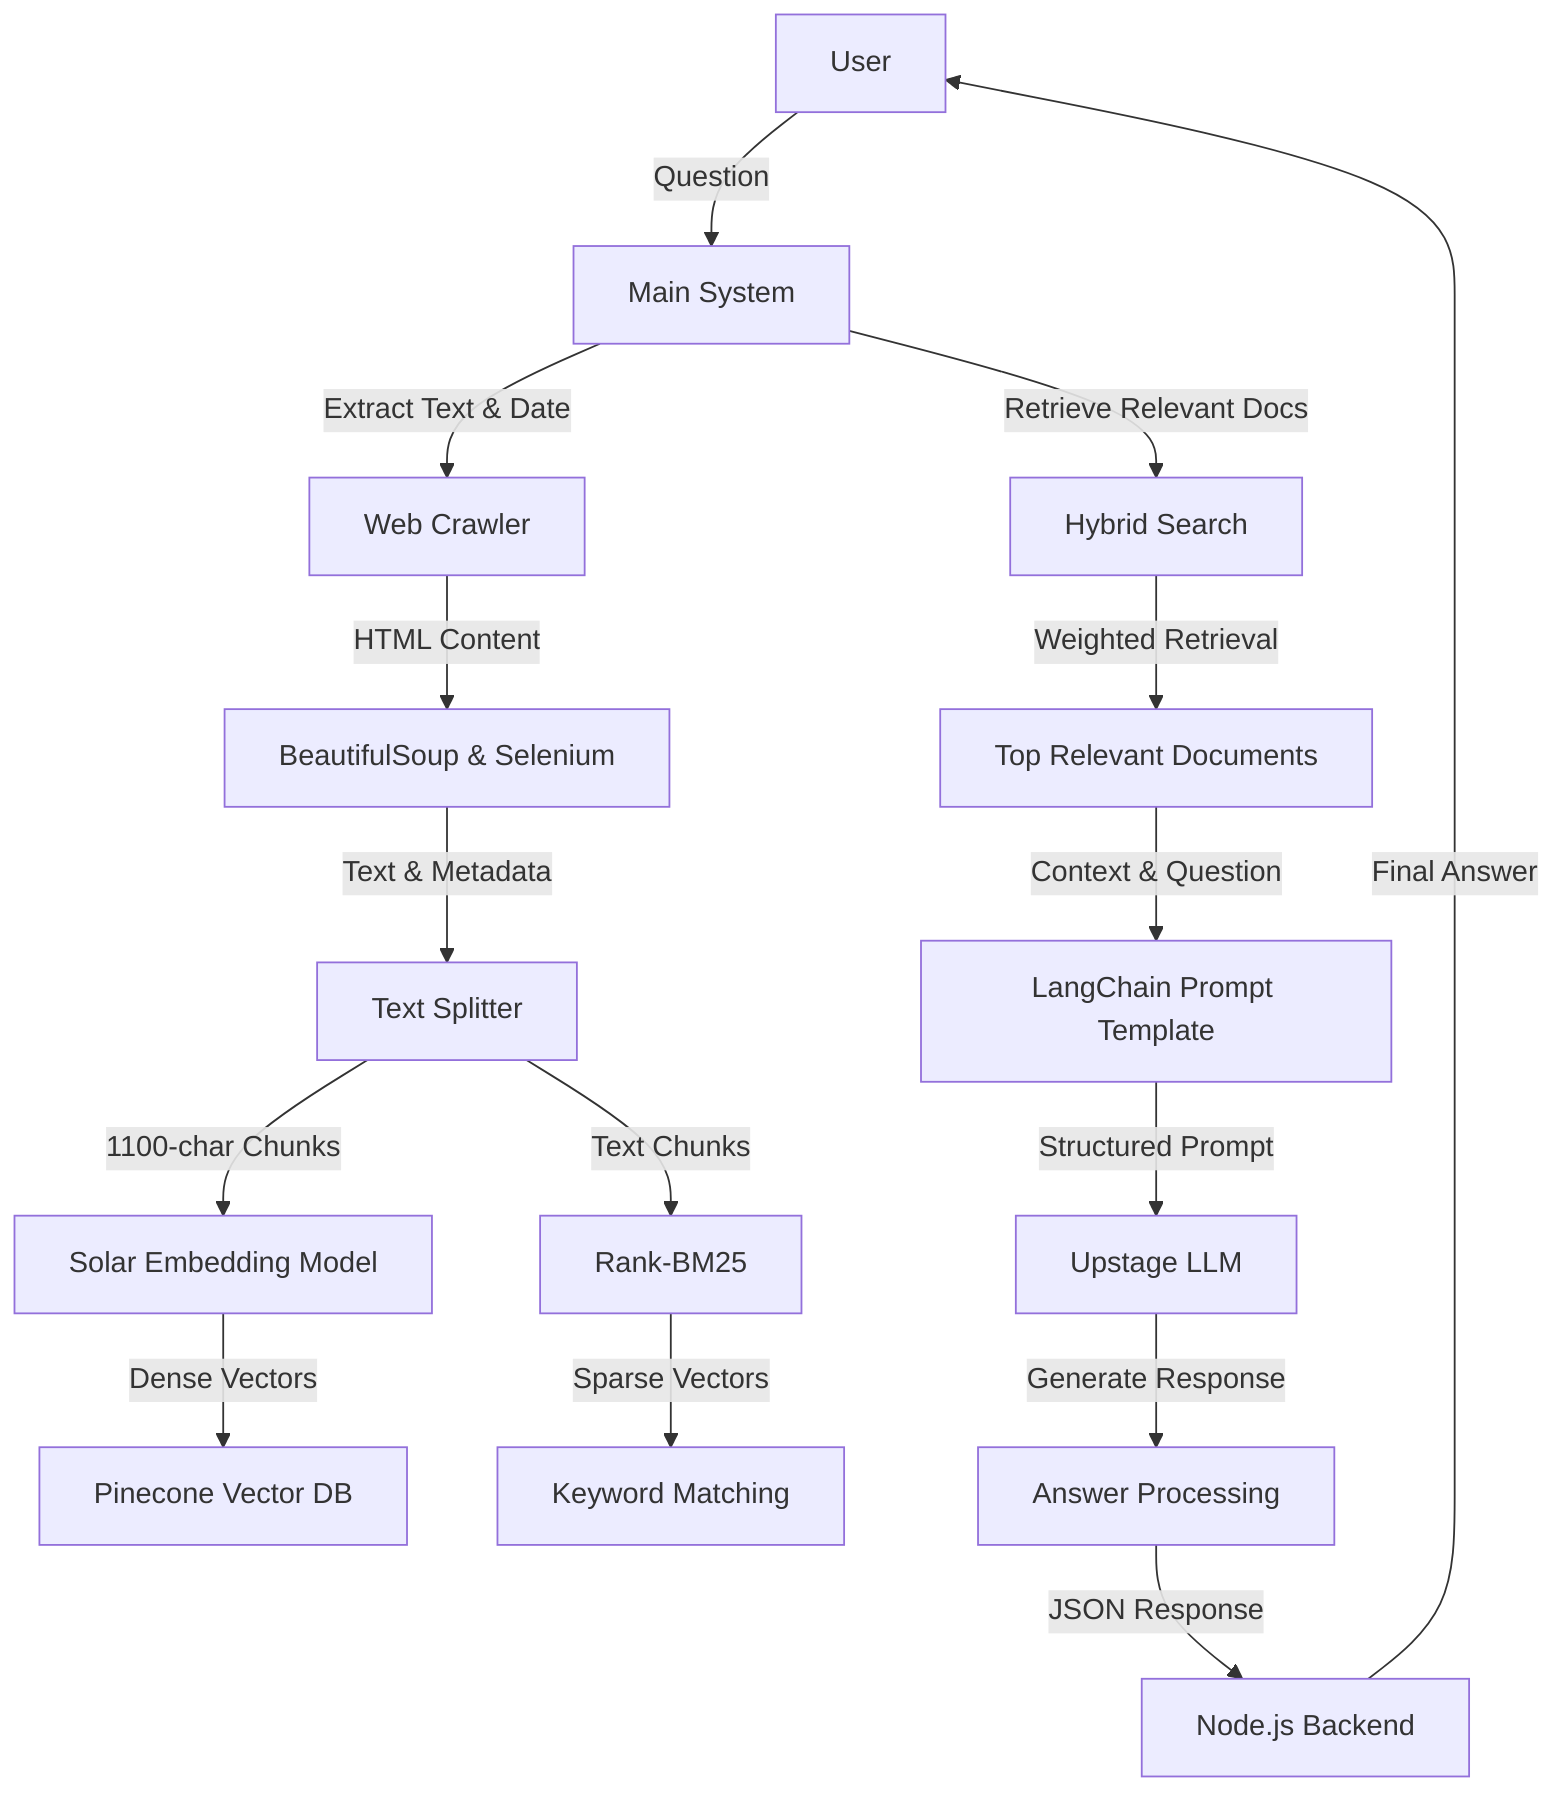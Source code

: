 graph TD
    A[User] -->|Question| B[Main System]
    B -->|Extract Text & Date| C[Web Crawler]
    C -->|HTML Content| D[BeautifulSoup & Selenium]
    D -->|Text & Metadata| E[Text Splitter]
    E -->|1100-char Chunks| F[Solar Embedding Model]
    E -->|Text Chunks| G[Rank-BM25]
    F -->|Dense Vectors| H[Pinecone Vector DB]
    G -->|Sparse Vectors| I[Keyword Matching]
    B -->|Retrieve Relevant Docs| J[Hybrid Search]
    J -->|Weighted Retrieval| K[Top Relevant Documents]
    K -->|Context & Question| L[LangChain Prompt Template]
    L -->|Structured Prompt| M[Upstage LLM]
    M -->|Generate Response| N[Answer Processing]
    N -->|JSON Response| O[Node.js Backend]
    O -->|Final Answer| A